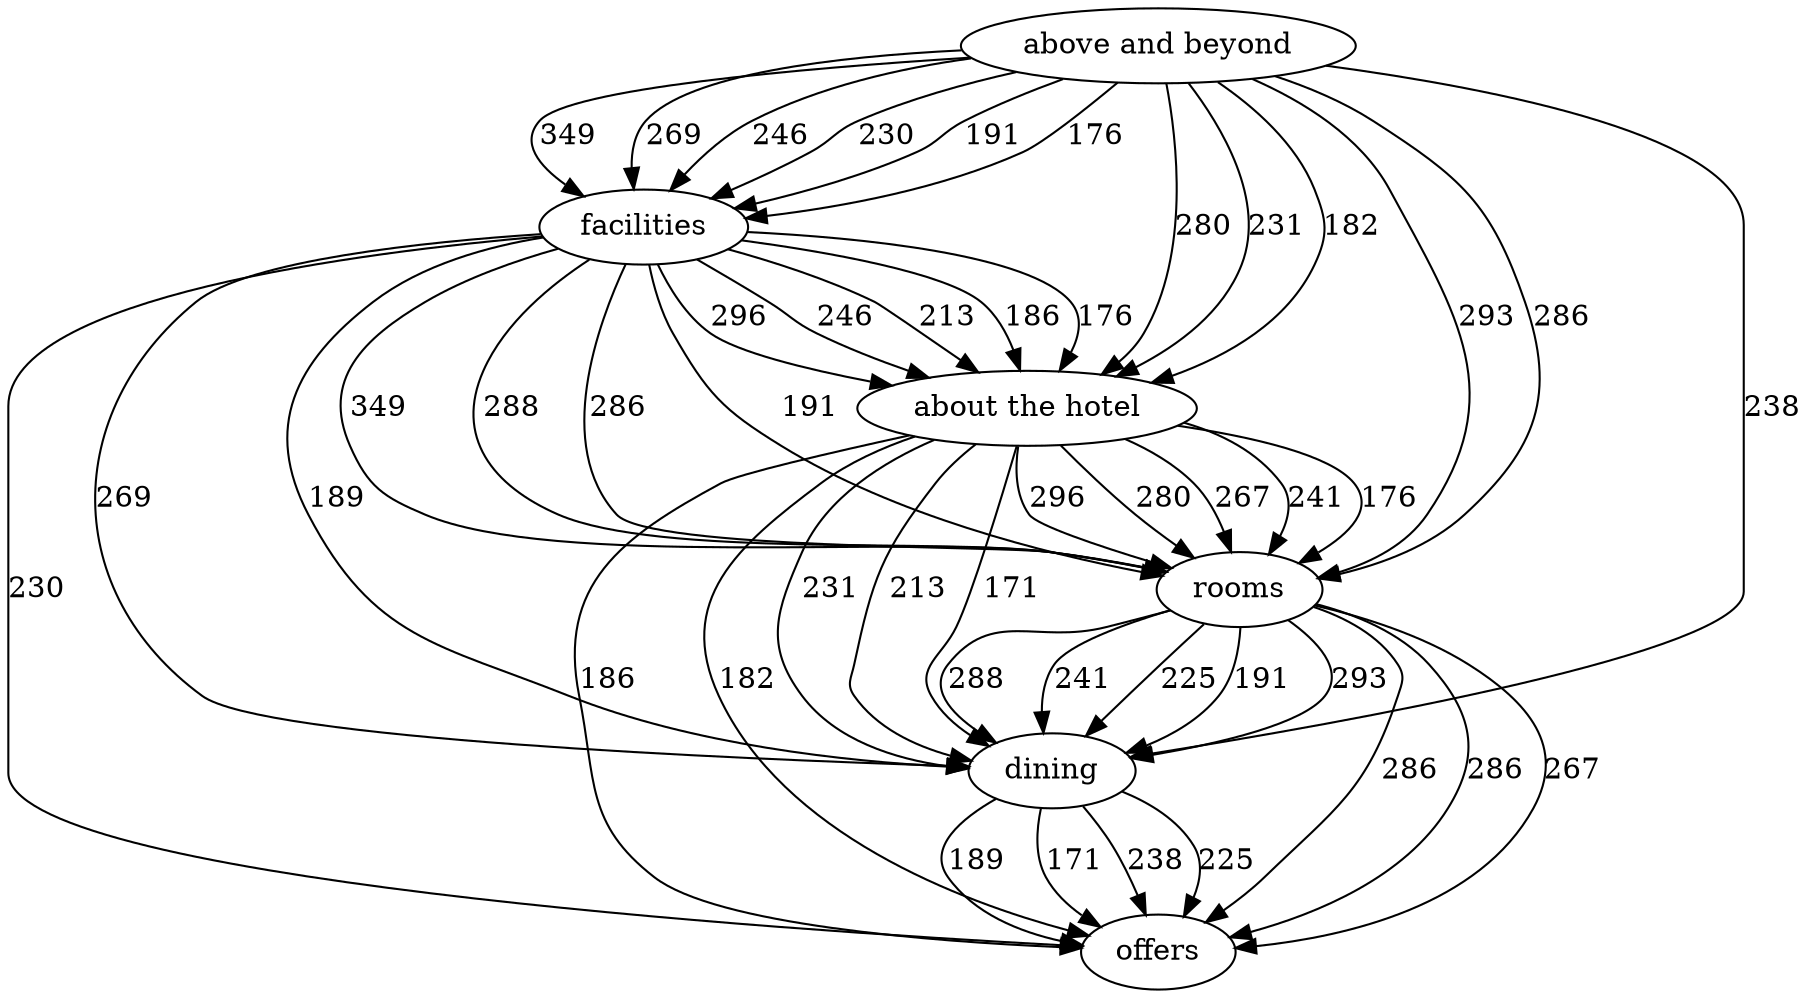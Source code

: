 digraph "" {
layout="dot";
facilities;
"about the hotel";
dining;
offers;
rooms;
"above and beyond";
facilities -> dining  [key=0, label=269, weight=269];
facilities -> dining  [key=1, label=189, weight=189];
facilities -> offers  [key=0, label=230, weight=230];
facilities -> rooms  [key=0, label=349, weight=349];
facilities -> rooms  [key=1, label=288, weight=288];
facilities -> rooms  [key=2, label=286, weight=286];
facilities -> rooms  [key=3, label=191, weight=191];
facilities -> "about the hotel"  [key=0, label=296, weight=296];
facilities -> "about the hotel"  [key=1, label=246, weight=246];
facilities -> "about the hotel"  [key=2, label=213, weight=213];
facilities -> "about the hotel"  [key=3, label=186, weight=186];
facilities -> "about the hotel"  [key=4, label=176, weight=176];
"about the hotel" -> dining  [key=0, label=231, weight=231];
"about the hotel" -> dining  [key=1, label=213, weight=213];
"about the hotel" -> dining  [key=2, label=171, weight=171];
"about the hotel" -> offers  [key=0, label=186, weight=186];
"about the hotel" -> offers  [key=1, label=182, weight=182];
"about the hotel" -> rooms  [key=0, label=296, weight=296];
"about the hotel" -> rooms  [key=1, label=280, weight=280];
"about the hotel" -> rooms  [key=2, label=267, weight=267];
"about the hotel" -> rooms  [key=3, label=241, weight=241];
"about the hotel" -> rooms  [key=4, label=176, weight=176];
dining -> offers  [key=0, label=238, weight=238];
dining -> offers  [key=1, label=225, weight=225];
dining -> offers  [key=2, label=189, weight=189];
dining -> offers  [key=3, label=171, weight=171];
rooms -> dining  [key=0, label=293, weight=293];
rooms -> dining  [key=1, label=288, weight=288];
rooms -> dining  [key=2, label=241, weight=241];
rooms -> dining  [key=3, label=225, weight=225];
rooms -> dining  [key=4, label=191, weight=191];
rooms -> offers  [key=0, label=286, weight=286];
rooms -> offers  [key=1, label=286, weight=286];
rooms -> offers  [key=2, label=267, weight=267];
"above and beyond" -> dining  [key=0, label=238, weight=238];
"above and beyond" -> facilities  [key=0, label=349, weight=349];
"above and beyond" -> facilities  [key=1, label=269, weight=269];
"above and beyond" -> facilities  [key=2, label=246, weight=246];
"above and beyond" -> facilities  [key=3, label=230, weight=230];
"above and beyond" -> facilities  [key=4, label=191, weight=191];
"above and beyond" -> facilities  [key=5, label=176, weight=176];
"above and beyond" -> rooms  [key=0, label=293, weight=293];
"above and beyond" -> rooms  [key=1, label=286, weight=286];
"above and beyond" -> "about the hotel"  [key=0, label=280, weight=280];
"above and beyond" -> "about the hotel"  [key=1, label=231, weight=231];
"above and beyond" -> "about the hotel"  [key=2, label=182, weight=182];
}